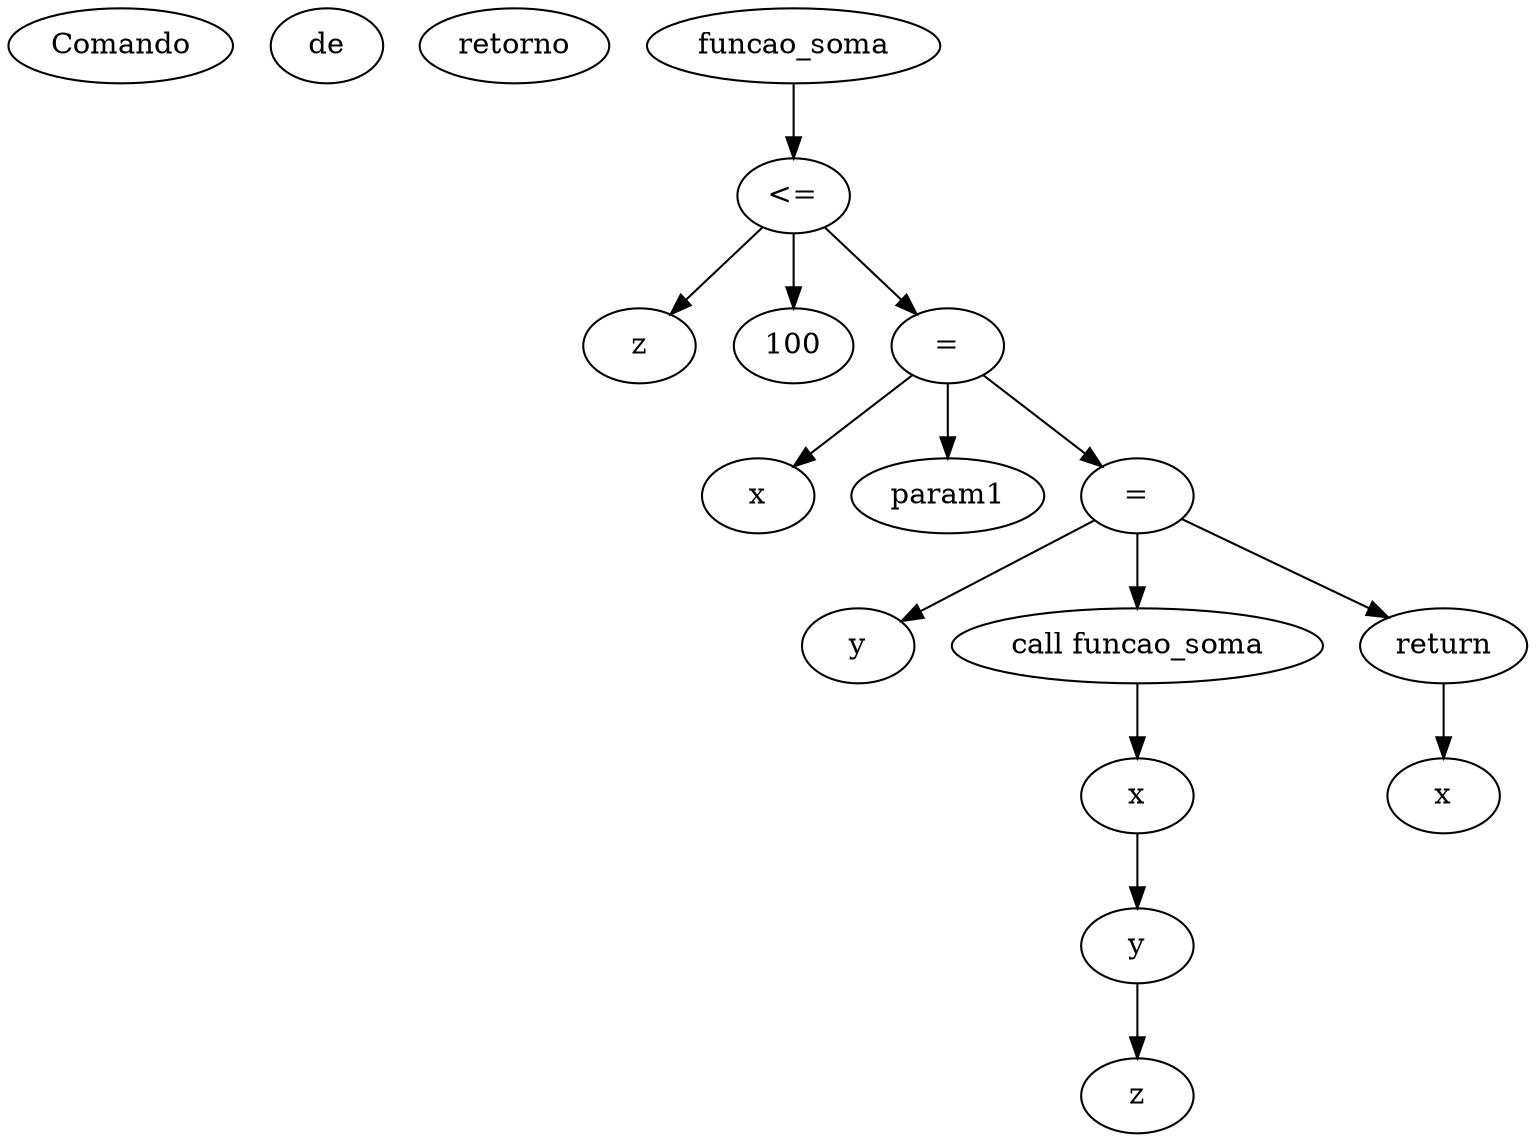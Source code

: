 # Executado assim: output2dot.sh 
# https://graphviz.org/doc/info/lang.html
digraph {
  Comando de retorno
  x6000019e11e0 [label="funcao_soma"];
  x6000019e11e0 -> x6000019e1280
  x6000019e1280 [label="<="];
  x6000019e1280 -> x6000019e1240
  x6000019e1280 -> x6000019e1260
  x6000019e1280 -> x6000019e12c0
  x6000019e1240 [label="z"];
  x6000019e1260 [label="100"];
  x6000019e12c0 [label="="];
  x6000019e12c0 -> x6000019e12e0
  x6000019e12c0 -> x6000019e12a0
  x6000019e12c0 -> x6000019e13a0
  x6000019e12e0 [label="x"];
  x6000019e12a0 [label="param1"];
  x6000019e13a0 [label="="];
  x6000019e13a0 -> x6000019e13c0
  x6000019e13a0 -> x6000019e1360
  x6000019e13a0 -> x6000019e1400
  x6000019e13c0 [label="y"];
  x6000019e1360 [label="call funcao_soma"];
  x6000019e1360 -> x6000019e1300
  x6000019e1300 [label="x"];
  x6000019e1300 -> x6000019e1320
  x6000019e1320 [label="y"];
  x6000019e1320 -> x6000019e1340
  x6000019e1340 [label="z"];
  x6000019e1400 [label="return"];
  x6000019e1400 -> x6000019e13e0
  x6000019e13e0 [label="x"];
}
